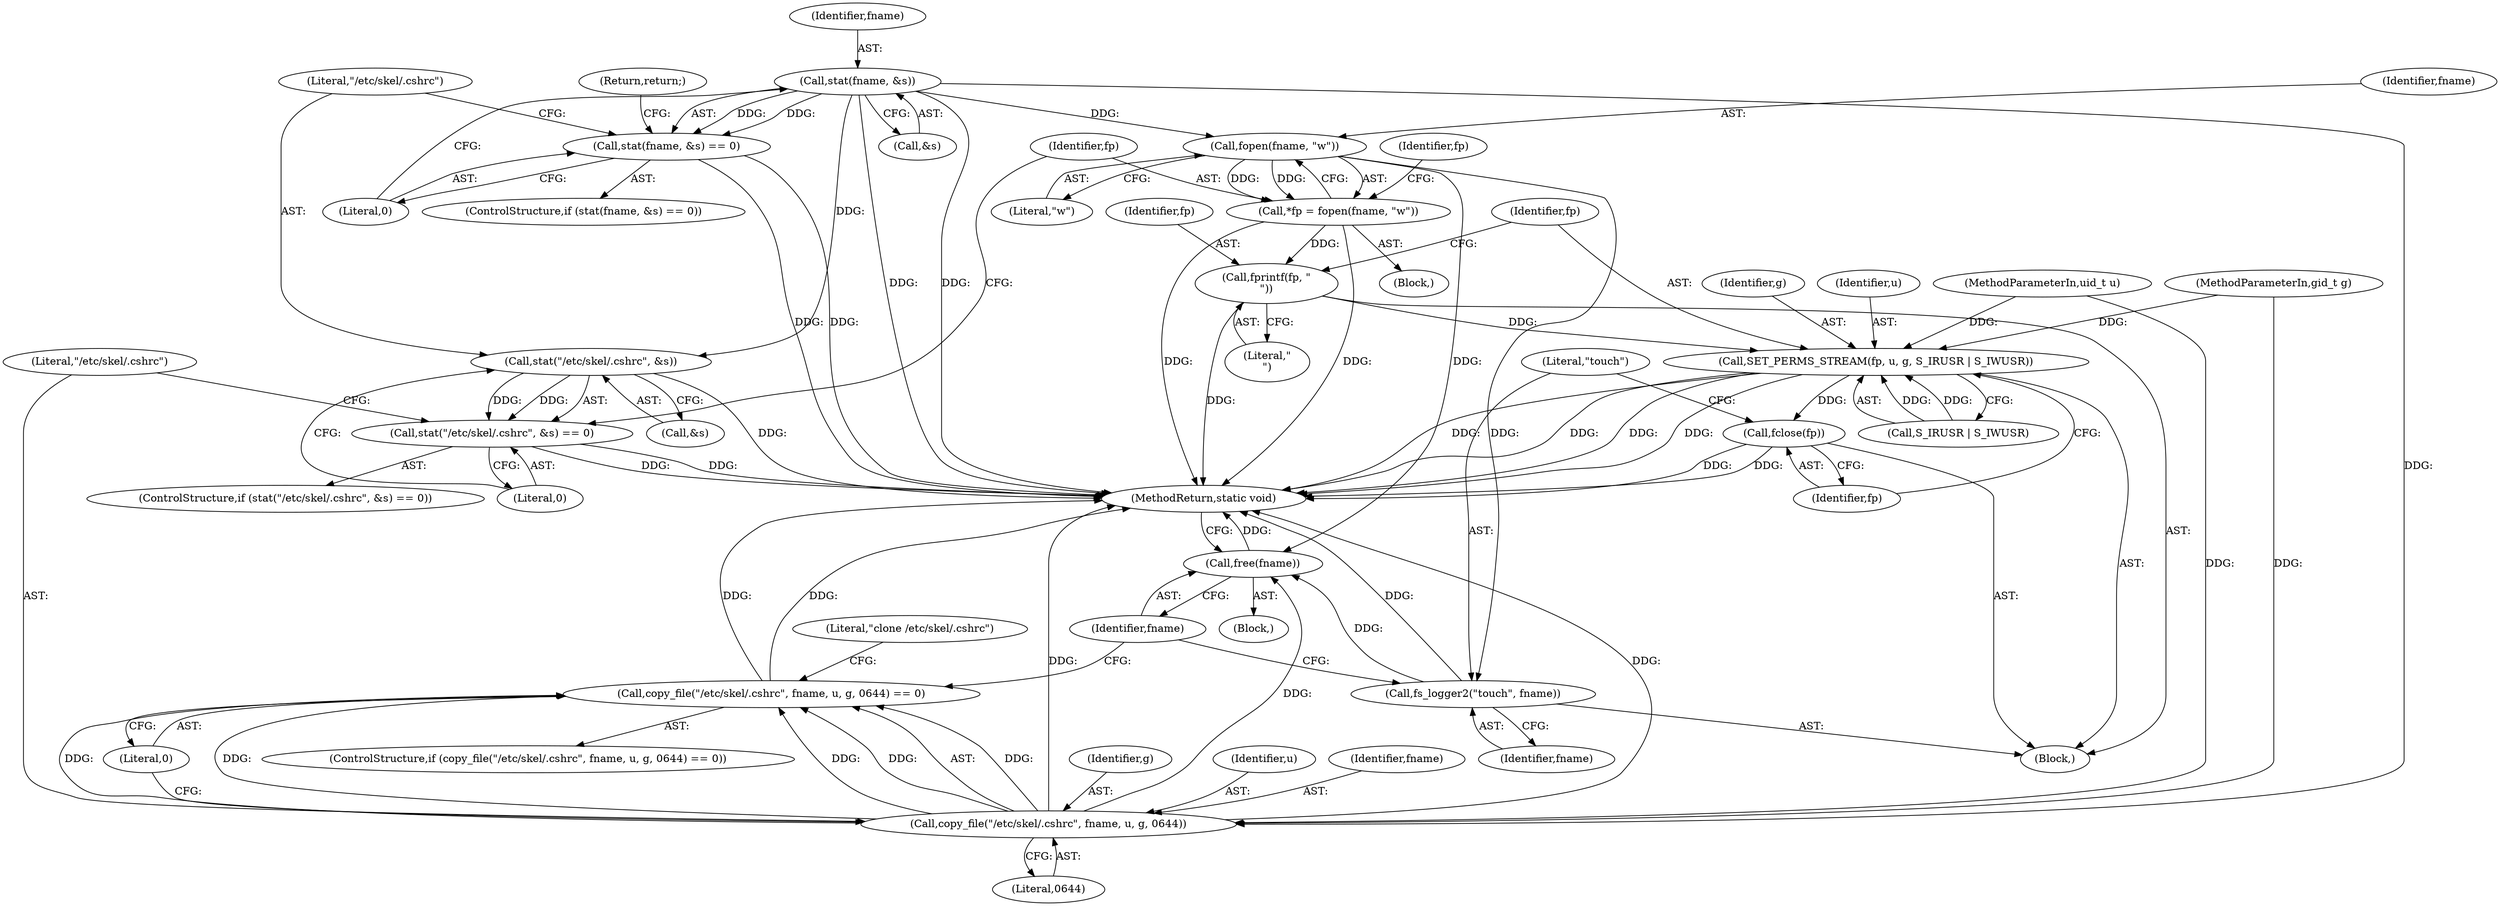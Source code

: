 digraph "0_firejail_b8a4ff9775318ca5e679183884a6a63f3da8f863_1@pointer" {
"1000224" [label="(Call,stat(fname, &s))"];
"1000223" [label="(Call,stat(fname, &s) == 0)"];
"1000232" [label="(Call,stat(\"/etc/skel/.cshrc\", &s))"];
"1000231" [label="(Call,stat(\"/etc/skel/.cshrc\", &s) == 0)"];
"1000240" [label="(Call,copy_file(\"/etc/skel/.cshrc\", fname, u, g, 0644))"];
"1000239" [label="(Call,copy_file(\"/etc/skel/.cshrc\", fname, u, g, 0644) == 0)"];
"1000276" [label="(Call,free(fname))"];
"1000255" [label="(Call,fopen(fname, \"w\"))"];
"1000253" [label="(Call,*fp = fopen(fname, \"w\"))"];
"1000261" [label="(Call,fprintf(fp, \"\n\"))"];
"1000264" [label="(Call,SET_PERMS_STREAM(fp, u, g, S_IRUSR | S_IWUSR))"];
"1000271" [label="(Call,fclose(fp))"];
"1000273" [label="(Call,fs_logger2(\"touch\", fname))"];
"1000249" [label="(Literal,\"clone /etc/skel/.cshrc\")"];
"1000226" [label="(Call,&s)"];
"1000268" [label="(Call,S_IRUSR | S_IWUSR)"];
"1000265" [label="(Identifier,fp)"];
"1000274" [label="(Literal,\"touch\")"];
"1000277" [label="(Identifier,fname)"];
"1000244" [label="(Identifier,g)"];
"1000106" [label="(MethodParameterIn,gid_t g)"];
"1000267" [label="(Identifier,g)"];
"1000243" [label="(Identifier,u)"];
"1000223" [label="(Call,stat(fname, &s) == 0)"];
"1000242" [label="(Identifier,fname)"];
"1000232" [label="(Call,stat(\"/etc/skel/.cshrc\", &s))"];
"1000264" [label="(Call,SET_PERMS_STREAM(fp, u, g, S_IRUSR | S_IWUSR))"];
"1000251" [label="(Block,)"];
"1000266" [label="(Identifier,u)"];
"1000225" [label="(Identifier,fname)"];
"1000275" [label="(Identifier,fname)"];
"1000240" [label="(Call,copy_file(\"/etc/skel/.cshrc\", fname, u, g, 0644))"];
"1000236" [label="(Literal,0)"];
"1000253" [label="(Call,*fp = fopen(fname, \"w\"))"];
"1000256" [label="(Identifier,fname)"];
"1000255" [label="(Call,fopen(fname, \"w\"))"];
"1000276" [label="(Call,free(fname))"];
"1000230" [label="(ControlStructure,if (stat(\"/etc/skel/.cshrc\", &s) == 0))"];
"1000254" [label="(Identifier,fp)"];
"1000260" [label="(Block,)"];
"1000322" [label="(MethodReturn,static void)"];
"1000262" [label="(Identifier,fp)"];
"1000257" [label="(Literal,\"w\")"];
"1000263" [label="(Literal,\"\n\")"];
"1000241" [label="(Literal,\"/etc/skel/.cshrc\")"];
"1000272" [label="(Identifier,fp)"];
"1000246" [label="(Literal,0)"];
"1000238" [label="(ControlStructure,if (copy_file(\"/etc/skel/.cshrc\", fname, u, g, 0644) == 0))"];
"1000224" [label="(Call,stat(fname, &s))"];
"1000222" [label="(ControlStructure,if (stat(fname, &s) == 0))"];
"1000231" [label="(Call,stat(\"/etc/skel/.cshrc\", &s) == 0)"];
"1000239" [label="(Call,copy_file(\"/etc/skel/.cshrc\", fname, u, g, 0644) == 0)"];
"1000259" [label="(Identifier,fp)"];
"1000228" [label="(Literal,0)"];
"1000273" [label="(Call,fs_logger2(\"touch\", fname))"];
"1000261" [label="(Call,fprintf(fp, \"\n\"))"];
"1000271" [label="(Call,fclose(fp))"];
"1000245" [label="(Literal,0644)"];
"1000233" [label="(Literal,\"/etc/skel/.cshrc\")"];
"1000234" [label="(Call,&s)"];
"1000209" [label="(Block,)"];
"1000229" [label="(Return,return;)"];
"1000105" [label="(MethodParameterIn,uid_t u)"];
"1000224" -> "1000223"  [label="AST: "];
"1000224" -> "1000226"  [label="CFG: "];
"1000225" -> "1000224"  [label="AST: "];
"1000226" -> "1000224"  [label="AST: "];
"1000228" -> "1000224"  [label="CFG: "];
"1000224" -> "1000322"  [label="DDG: "];
"1000224" -> "1000322"  [label="DDG: "];
"1000224" -> "1000223"  [label="DDG: "];
"1000224" -> "1000223"  [label="DDG: "];
"1000224" -> "1000232"  [label="DDG: "];
"1000224" -> "1000240"  [label="DDG: "];
"1000224" -> "1000255"  [label="DDG: "];
"1000223" -> "1000222"  [label="AST: "];
"1000223" -> "1000228"  [label="CFG: "];
"1000228" -> "1000223"  [label="AST: "];
"1000229" -> "1000223"  [label="CFG: "];
"1000233" -> "1000223"  [label="CFG: "];
"1000223" -> "1000322"  [label="DDG: "];
"1000223" -> "1000322"  [label="DDG: "];
"1000232" -> "1000231"  [label="AST: "];
"1000232" -> "1000234"  [label="CFG: "];
"1000233" -> "1000232"  [label="AST: "];
"1000234" -> "1000232"  [label="AST: "];
"1000236" -> "1000232"  [label="CFG: "];
"1000232" -> "1000322"  [label="DDG: "];
"1000232" -> "1000231"  [label="DDG: "];
"1000232" -> "1000231"  [label="DDG: "];
"1000231" -> "1000230"  [label="AST: "];
"1000231" -> "1000236"  [label="CFG: "];
"1000236" -> "1000231"  [label="AST: "];
"1000241" -> "1000231"  [label="CFG: "];
"1000254" -> "1000231"  [label="CFG: "];
"1000231" -> "1000322"  [label="DDG: "];
"1000231" -> "1000322"  [label="DDG: "];
"1000240" -> "1000239"  [label="AST: "];
"1000240" -> "1000245"  [label="CFG: "];
"1000241" -> "1000240"  [label="AST: "];
"1000242" -> "1000240"  [label="AST: "];
"1000243" -> "1000240"  [label="AST: "];
"1000244" -> "1000240"  [label="AST: "];
"1000245" -> "1000240"  [label="AST: "];
"1000246" -> "1000240"  [label="CFG: "];
"1000240" -> "1000322"  [label="DDG: "];
"1000240" -> "1000322"  [label="DDG: "];
"1000240" -> "1000239"  [label="DDG: "];
"1000240" -> "1000239"  [label="DDG: "];
"1000240" -> "1000239"  [label="DDG: "];
"1000240" -> "1000239"  [label="DDG: "];
"1000240" -> "1000239"  [label="DDG: "];
"1000105" -> "1000240"  [label="DDG: "];
"1000106" -> "1000240"  [label="DDG: "];
"1000240" -> "1000276"  [label="DDG: "];
"1000239" -> "1000238"  [label="AST: "];
"1000239" -> "1000246"  [label="CFG: "];
"1000246" -> "1000239"  [label="AST: "];
"1000249" -> "1000239"  [label="CFG: "];
"1000277" -> "1000239"  [label="CFG: "];
"1000239" -> "1000322"  [label="DDG: "];
"1000239" -> "1000322"  [label="DDG: "];
"1000276" -> "1000209"  [label="AST: "];
"1000276" -> "1000277"  [label="CFG: "];
"1000277" -> "1000276"  [label="AST: "];
"1000322" -> "1000276"  [label="CFG: "];
"1000276" -> "1000322"  [label="DDG: "];
"1000273" -> "1000276"  [label="DDG: "];
"1000255" -> "1000276"  [label="DDG: "];
"1000255" -> "1000253"  [label="AST: "];
"1000255" -> "1000257"  [label="CFG: "];
"1000256" -> "1000255"  [label="AST: "];
"1000257" -> "1000255"  [label="AST: "];
"1000253" -> "1000255"  [label="CFG: "];
"1000255" -> "1000253"  [label="DDG: "];
"1000255" -> "1000253"  [label="DDG: "];
"1000255" -> "1000273"  [label="DDG: "];
"1000253" -> "1000251"  [label="AST: "];
"1000254" -> "1000253"  [label="AST: "];
"1000259" -> "1000253"  [label="CFG: "];
"1000253" -> "1000322"  [label="DDG: "];
"1000253" -> "1000322"  [label="DDG: "];
"1000253" -> "1000261"  [label="DDG: "];
"1000261" -> "1000260"  [label="AST: "];
"1000261" -> "1000263"  [label="CFG: "];
"1000262" -> "1000261"  [label="AST: "];
"1000263" -> "1000261"  [label="AST: "];
"1000265" -> "1000261"  [label="CFG: "];
"1000261" -> "1000322"  [label="DDG: "];
"1000261" -> "1000264"  [label="DDG: "];
"1000264" -> "1000260"  [label="AST: "];
"1000264" -> "1000268"  [label="CFG: "];
"1000265" -> "1000264"  [label="AST: "];
"1000266" -> "1000264"  [label="AST: "];
"1000267" -> "1000264"  [label="AST: "];
"1000268" -> "1000264"  [label="AST: "];
"1000272" -> "1000264"  [label="CFG: "];
"1000264" -> "1000322"  [label="DDG: "];
"1000264" -> "1000322"  [label="DDG: "];
"1000264" -> "1000322"  [label="DDG: "];
"1000264" -> "1000322"  [label="DDG: "];
"1000105" -> "1000264"  [label="DDG: "];
"1000106" -> "1000264"  [label="DDG: "];
"1000268" -> "1000264"  [label="DDG: "];
"1000268" -> "1000264"  [label="DDG: "];
"1000264" -> "1000271"  [label="DDG: "];
"1000271" -> "1000260"  [label="AST: "];
"1000271" -> "1000272"  [label="CFG: "];
"1000272" -> "1000271"  [label="AST: "];
"1000274" -> "1000271"  [label="CFG: "];
"1000271" -> "1000322"  [label="DDG: "];
"1000271" -> "1000322"  [label="DDG: "];
"1000273" -> "1000260"  [label="AST: "];
"1000273" -> "1000275"  [label="CFG: "];
"1000274" -> "1000273"  [label="AST: "];
"1000275" -> "1000273"  [label="AST: "];
"1000277" -> "1000273"  [label="CFG: "];
"1000273" -> "1000322"  [label="DDG: "];
}
